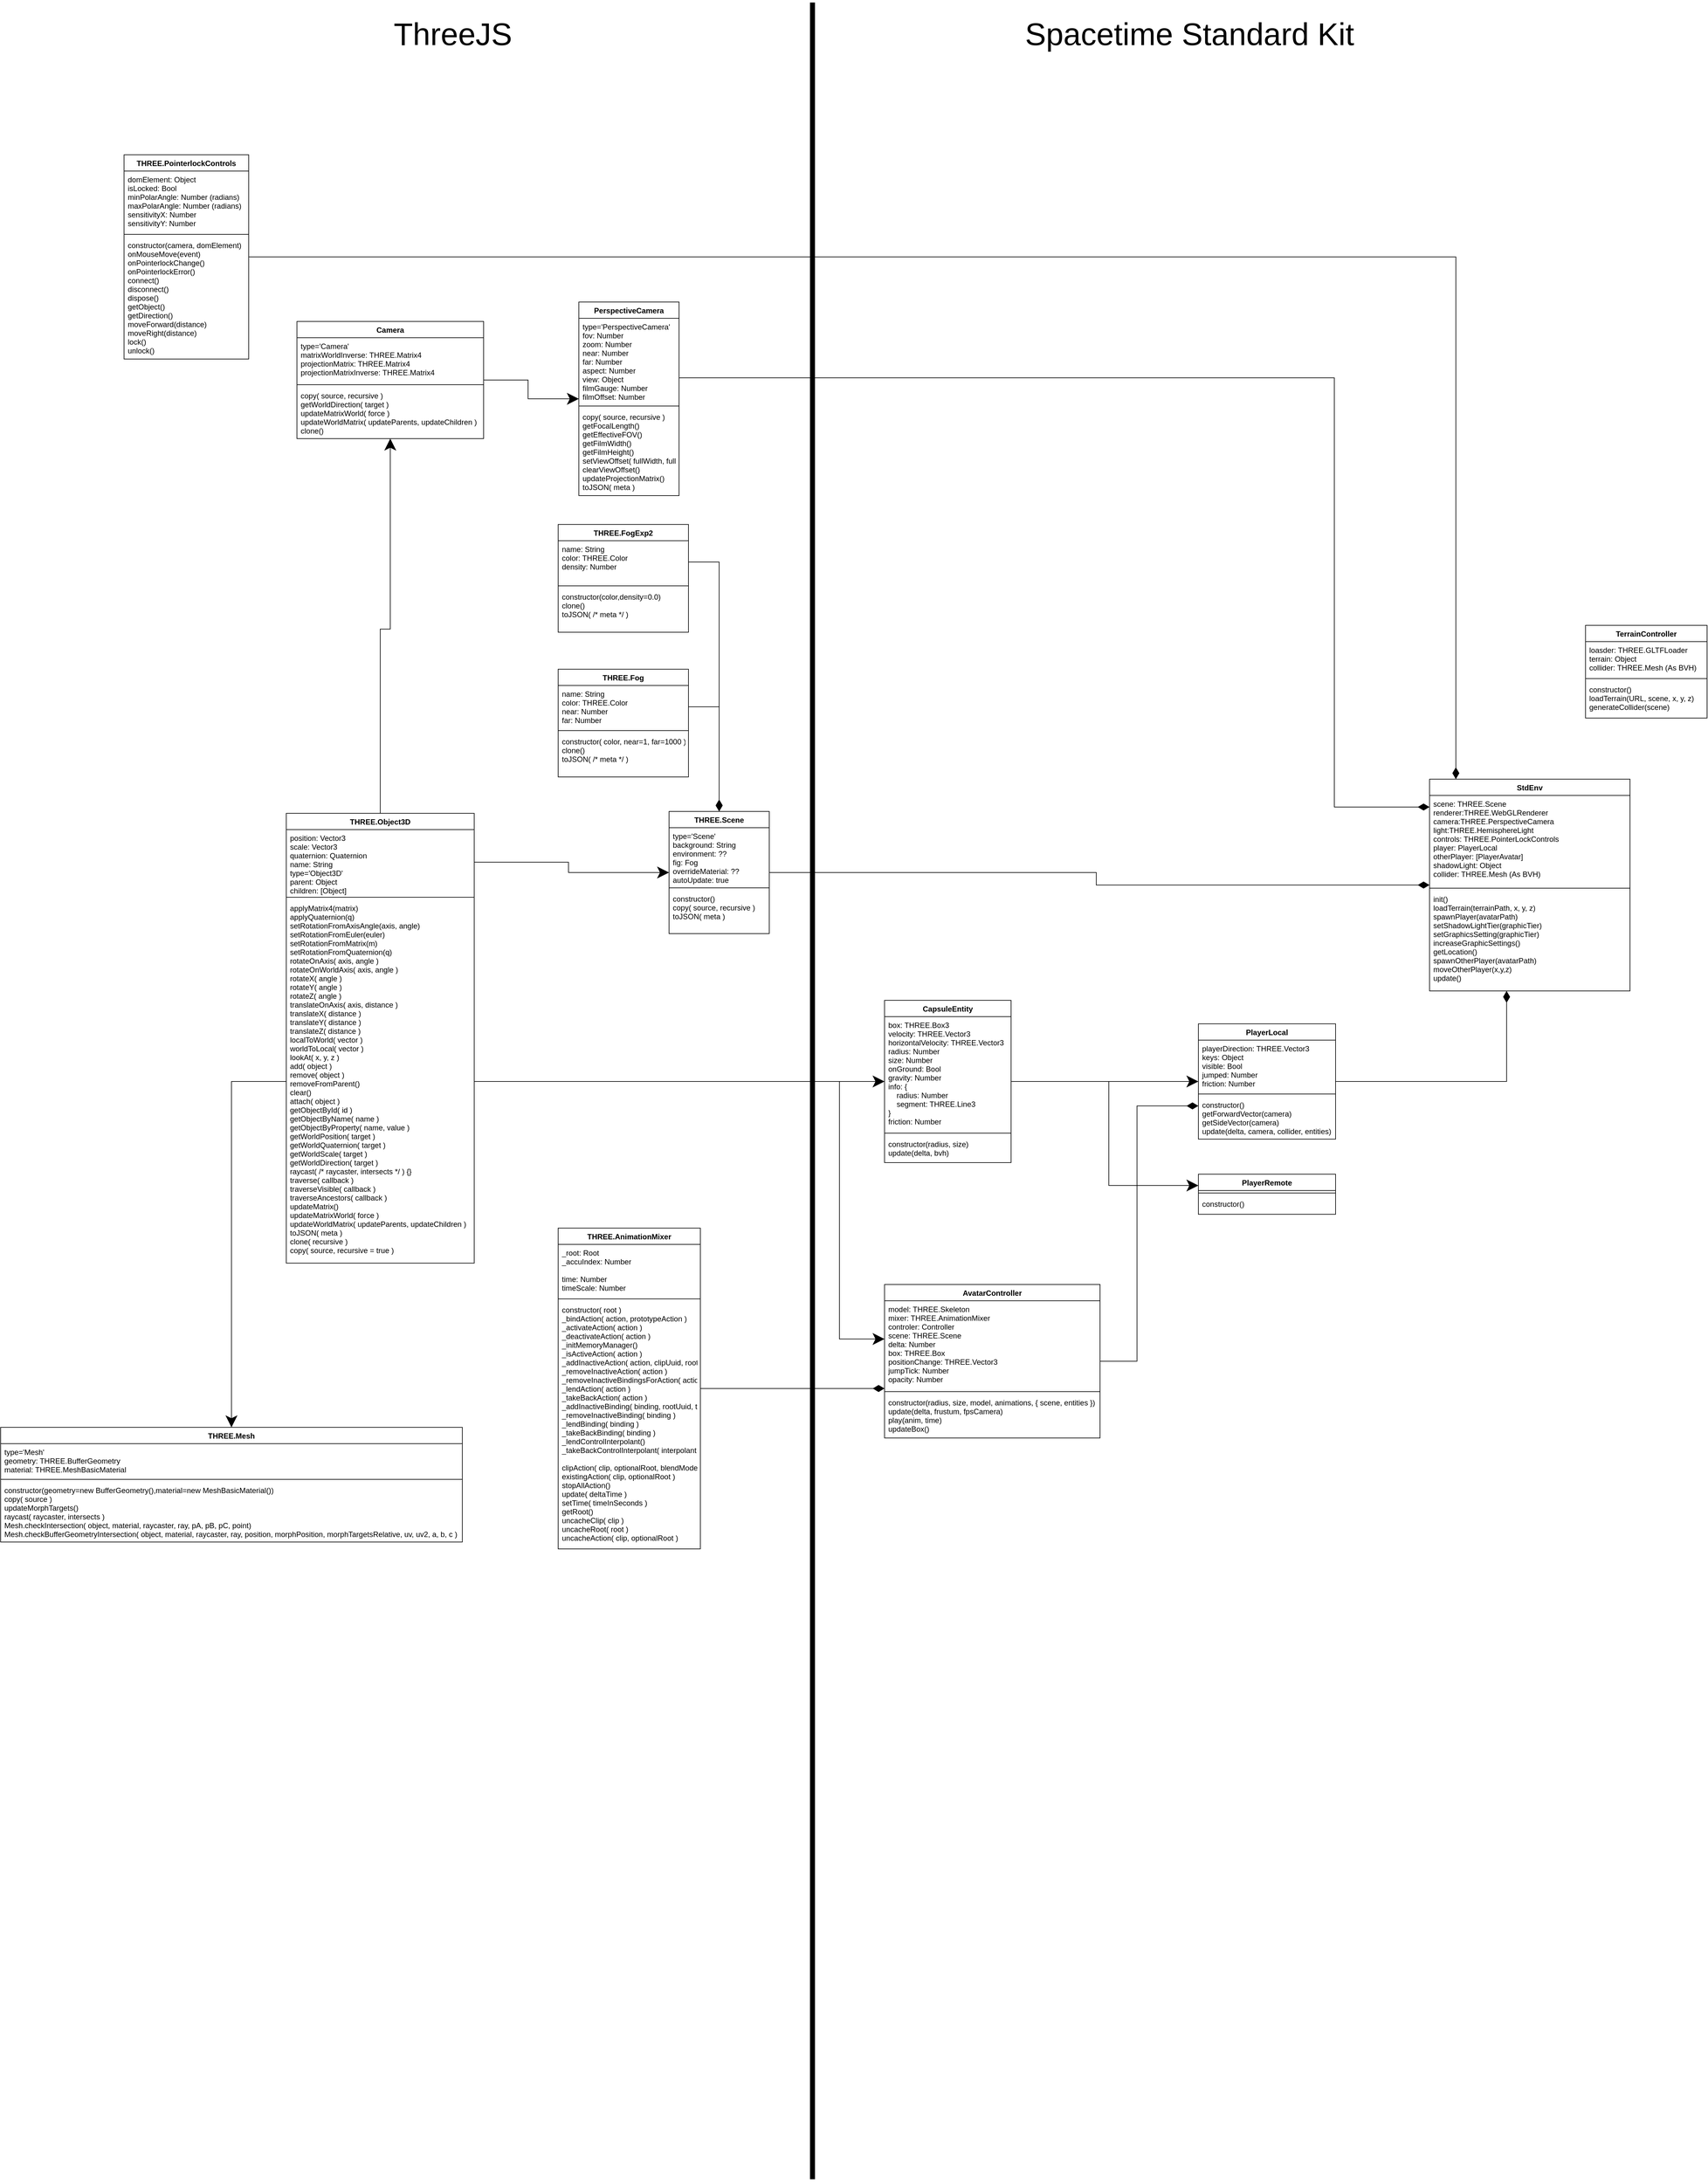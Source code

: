 <mxfile>
    <diagram id="bAAXgGwKLryCuVSAvFsi" name="Page-1">
        <mxGraphModel dx="1312" dy="2212" grid="0" gridSize="10" guides="1" tooltips="1" connect="1" arrows="1" fold="1" page="0" pageScale="1" pageWidth="850" pageHeight="1100" math="0" shadow="0">
            <root>
                <mxCell id="0"/>
                <mxCell id="1" parent="0"/>
                <mxCell id="7TFr1C6rGWP-Rq-zpPYZ-134" style="edgeStyle=orthogonalEdgeStyle;rounded=0;orthogonalLoop=1;jettySize=auto;html=1;endArrow=classic;endFill=1;endSize=16;strokeWidth=1;" parent="1" source="7TFr1C6rGWP-Rq-zpPYZ-3" target="7TFr1C6rGWP-Rq-zpPYZ-121" edge="1">
                    <mxGeometry relative="1" as="geometry"/>
                </mxCell>
                <mxCell id="7TFr1C6rGWP-Rq-zpPYZ-3" value="THREE.Object3D" style="swimlane;fontStyle=1;align=center;verticalAlign=top;childLayout=stackLayout;horizontal=1;startSize=26;horizontalStack=0;resizeParent=1;resizeParentMax=0;resizeLast=0;collapsible=1;marginBottom=0;" parent="1" vertex="1">
                    <mxGeometry x="10" y="10" width="300" height="718" as="geometry"/>
                </mxCell>
                <mxCell id="7TFr1C6rGWP-Rq-zpPYZ-4" value="position: Vector3&#10;scale: Vector3&#10;quaternion: Quaternion&#10;name: String&#10;type='Object3D'&#10;parent: Object&#10;children: [Object]" style="text;strokeColor=none;fillColor=none;align=left;verticalAlign=top;spacingLeft=4;spacingRight=4;overflow=hidden;rotatable=0;points=[[0,0.5],[1,0.5]];portConstraint=eastwest;" parent="7TFr1C6rGWP-Rq-zpPYZ-3" vertex="1">
                    <mxGeometry y="26" width="300" height="104" as="geometry"/>
                </mxCell>
                <mxCell id="7TFr1C6rGWP-Rq-zpPYZ-5" value="" style="line;strokeWidth=1;fillColor=none;align=left;verticalAlign=middle;spacingTop=-1;spacingLeft=3;spacingRight=3;rotatable=0;labelPosition=right;points=[];portConstraint=eastwest;" parent="7TFr1C6rGWP-Rq-zpPYZ-3" vertex="1">
                    <mxGeometry y="130" width="300" height="8" as="geometry"/>
                </mxCell>
                <mxCell id="7TFr1C6rGWP-Rq-zpPYZ-6" value="applyMatrix4(matrix)&#10;applyQuaternion(q)&#10;setRotationFromAxisAngle(axis, angle)&#10;setRotationFromEuler(euler)&#10;setRotationFromMatrix(m)&#10;setRotationFromQuaternion(q)&#10;rotateOnAxis( axis, angle )&#10;rotateOnWorldAxis( axis, angle )&#10;rotateX( angle )&#10;rotateY( angle )&#10;rotateZ( angle )&#10;translateOnAxis( axis, distance )&#10;translateX( distance )&#10;translateY( distance )&#10;translateZ( distance )&#10;localToWorld( vector )&#10;worldToLocal( vector )&#10;lookAt( x, y, z )&#10;add( object )&#10;remove( object )&#10;removeFromParent()&#10;clear()&#10;attach( object )&#10;getObjectById( id )&#10;getObjectByName( name )&#10;getObjectByProperty( name, value )&#10;getWorldPosition( target )&#10;getWorldQuaternion( target )&#10;getWorldScale( target )&#10;getWorldDirection( target )&#10;raycast( /* raycaster, intersects */ ) {}&#10;traverse( callback )&#10;traverseVisible( callback )&#10;traverseAncestors( callback )&#10;updateMatrix()&#10;updateMatrixWorld( force )&#10;updateWorldMatrix( updateParents, updateChildren )&#10;toJSON( meta )&#10;clone( recursive )&#10;copy( source, recursive = true )&#10;" style="text;strokeColor=none;fillColor=none;align=left;verticalAlign=top;spacingLeft=4;spacingRight=4;overflow=hidden;rotatable=0;points=[[0,0.5],[1,0.5]];portConstraint=eastwest;" parent="7TFr1C6rGWP-Rq-zpPYZ-3" vertex="1">
                    <mxGeometry y="138" width="300" height="580" as="geometry"/>
                </mxCell>
                <mxCell id="7TFr1C6rGWP-Rq-zpPYZ-13" style="edgeStyle=orthogonalEdgeStyle;rounded=0;orthogonalLoop=1;jettySize=auto;html=1;exitX=1;exitY=0.5;exitDx=0;exitDy=0;entryX=0;entryY=0.5;entryDx=0;entryDy=0;endSize=16;" parent="1" source="7TFr1C6rGWP-Rq-zpPYZ-4" target="7TFr1C6rGWP-Rq-zpPYZ-49" edge="1">
                    <mxGeometry relative="1" as="geometry">
                        <mxPoint x="500" y="89.0" as="targetPoint"/>
                    </mxGeometry>
                </mxCell>
                <mxCell id="7TFr1C6rGWP-Rq-zpPYZ-44" value="StdEnv" style="swimlane;fontStyle=1;align=center;verticalAlign=top;childLayout=stackLayout;horizontal=1;startSize=26;horizontalStack=0;resizeParent=1;resizeParentMax=0;resizeLast=0;collapsible=1;marginBottom=0;" parent="1" vertex="1">
                    <mxGeometry x="1835" y="-44.5" width="320" height="338" as="geometry"/>
                </mxCell>
                <mxCell id="7TFr1C6rGWP-Rq-zpPYZ-45" value="scene: THREE.Scene&#10;renderer:THREE.WebGLRenderer&#10;camera:THREE.PerspectiveCamera&#10;light:THREE.HemisphereLight&#10;controls: THREE.PointerLockControls&#10;player: PlayerLocal&#10;otherPlayer: [PlayerAvatar]&#10;shadowLight: Object&#10;collider: THREE.Mesh (As BVH)" style="text;strokeColor=none;fillColor=none;align=left;verticalAlign=top;spacingLeft=4;spacingRight=4;overflow=hidden;rotatable=0;points=[[0,0.5],[1,0.5]];portConstraint=eastwest;" parent="7TFr1C6rGWP-Rq-zpPYZ-44" vertex="1">
                    <mxGeometry y="26" width="320" height="144" as="geometry"/>
                </mxCell>
                <mxCell id="7TFr1C6rGWP-Rq-zpPYZ-46" value="" style="line;strokeWidth=1;fillColor=none;align=left;verticalAlign=middle;spacingTop=-1;spacingLeft=3;spacingRight=3;rotatable=0;labelPosition=right;points=[];portConstraint=eastwest;" parent="7TFr1C6rGWP-Rq-zpPYZ-44" vertex="1">
                    <mxGeometry y="170" width="320" height="8" as="geometry"/>
                </mxCell>
                <mxCell id="GosrUJCcwg7DmdABZyiW-18" value="init()&#10;loadTerrain(terrainPath, x, y, z)&#10;spawnPlayer(avatarPath)&#10;setShadowLightTier(graphicTier)&#10;setGraphicsSetting(graphicTier)&#10;increaseGraphicSettings()&#10;getLocation()&#10;spawnOtherPlayer(avatarPath)&#10;moveOtherPlayer(x,y,z)&#10;update()&#10;" style="text;strokeColor=none;fillColor=none;align=left;verticalAlign=top;spacingLeft=4;spacingRight=4;overflow=hidden;rotatable=0;points=[[0,0.5],[1,0.5]];portConstraint=eastwest;" parent="7TFr1C6rGWP-Rq-zpPYZ-44" vertex="1">
                    <mxGeometry y="178" width="320" height="160" as="geometry"/>
                </mxCell>
                <mxCell id="7TFr1C6rGWP-Rq-zpPYZ-48" value="" style="endArrow=none;html=1;rounded=0;strokeWidth=8;" parent="1" edge="1">
                    <mxGeometry width="50" height="50" relative="1" as="geometry">
                        <mxPoint x="850" y="2190" as="sourcePoint"/>
                        <mxPoint x="850" y="-1284" as="targetPoint"/>
                    </mxGeometry>
                </mxCell>
                <mxCell id="7TFr1C6rGWP-Rq-zpPYZ-71" style="edgeStyle=orthogonalEdgeStyle;rounded=0;orthogonalLoop=1;jettySize=auto;html=1;endArrow=diamondThin;endFill=1;endSize=16;strokeWidth=1;" parent="1" source="7TFr1C6rGWP-Rq-zpPYZ-49" target="7TFr1C6rGWP-Rq-zpPYZ-44" edge="1">
                    <mxGeometry relative="1" as="geometry"/>
                </mxCell>
                <mxCell id="7TFr1C6rGWP-Rq-zpPYZ-49" value="THREE.Scene" style="swimlane;fontStyle=1;align=center;verticalAlign=top;childLayout=stackLayout;horizontal=1;startSize=26;horizontalStack=0;resizeParent=1;resizeParentMax=0;resizeLast=0;collapsible=1;marginBottom=0;" parent="1" vertex="1">
                    <mxGeometry x="621" y="7" width="160" height="195" as="geometry">
                        <mxRectangle x="393" y="9.0" width="62" height="26" as="alternateBounds"/>
                    </mxGeometry>
                </mxCell>
                <mxCell id="7TFr1C6rGWP-Rq-zpPYZ-50" value="type='Scene'&#10;background: String&#10;environment: ??&#10;fig: Fog&#10;overrideMaterial: ??&#10;autoUpdate: true" style="text;strokeColor=none;fillColor=none;align=left;verticalAlign=top;spacingLeft=4;spacingRight=4;overflow=hidden;rotatable=0;points=[[0,0.5],[1,0.5]];portConstraint=eastwest;" parent="7TFr1C6rGWP-Rq-zpPYZ-49" vertex="1">
                    <mxGeometry y="26" width="160" height="92" as="geometry"/>
                </mxCell>
                <mxCell id="7TFr1C6rGWP-Rq-zpPYZ-51" value="" style="line;strokeWidth=1;fillColor=none;align=left;verticalAlign=middle;spacingTop=-1;spacingLeft=3;spacingRight=3;rotatable=0;labelPosition=right;points=[];portConstraint=eastwest;" parent="7TFr1C6rGWP-Rq-zpPYZ-49" vertex="1">
                    <mxGeometry y="118" width="160" height="8" as="geometry"/>
                </mxCell>
                <mxCell id="7TFr1C6rGWP-Rq-zpPYZ-52" value="constructor()&#10;copy( source, recursive )&#10;toJSON( meta )&#10;" style="text;strokeColor=none;fillColor=none;align=left;verticalAlign=top;spacingLeft=4;spacingRight=4;overflow=hidden;rotatable=0;points=[[0,0.5],[1,0.5]];portConstraint=eastwest;" parent="7TFr1C6rGWP-Rq-zpPYZ-49" vertex="1">
                    <mxGeometry y="126" width="160" height="69" as="geometry"/>
                </mxCell>
                <mxCell id="7TFr1C6rGWP-Rq-zpPYZ-54" value="THREE.Fog" style="swimlane;fontStyle=1;align=center;verticalAlign=top;childLayout=stackLayout;horizontal=1;startSize=26;horizontalStack=0;resizeParent=1;resizeParentMax=0;resizeLast=0;collapsible=1;marginBottom=0;" parent="1" vertex="1">
                    <mxGeometry x="444" y="-220" width="208" height="172" as="geometry"/>
                </mxCell>
                <mxCell id="7TFr1C6rGWP-Rq-zpPYZ-55" value="name: String&#10;color: THREE.Color&#10;near: Number&#10;far: Number" style="text;strokeColor=none;fillColor=none;align=left;verticalAlign=top;spacingLeft=4;spacingRight=4;overflow=hidden;rotatable=0;points=[[0,0.5],[1,0.5]];portConstraint=eastwest;" parent="7TFr1C6rGWP-Rq-zpPYZ-54" vertex="1">
                    <mxGeometry y="26" width="208" height="68" as="geometry"/>
                </mxCell>
                <mxCell id="7TFr1C6rGWP-Rq-zpPYZ-56" value="" style="line;strokeWidth=1;fillColor=none;align=left;verticalAlign=middle;spacingTop=-1;spacingLeft=3;spacingRight=3;rotatable=0;labelPosition=right;points=[];portConstraint=eastwest;" parent="7TFr1C6rGWP-Rq-zpPYZ-54" vertex="1">
                    <mxGeometry y="94" width="208" height="8" as="geometry"/>
                </mxCell>
                <mxCell id="7TFr1C6rGWP-Rq-zpPYZ-57" value="constructor( color, near=1, far=1000 )&#10;clone()&#10;toJSON( /* meta */ )" style="text;strokeColor=none;fillColor=none;align=left;verticalAlign=top;spacingLeft=4;spacingRight=4;overflow=hidden;rotatable=0;points=[[0,0.5],[1,0.5]];portConstraint=eastwest;" parent="7TFr1C6rGWP-Rq-zpPYZ-54" vertex="1">
                    <mxGeometry y="102" width="208" height="70" as="geometry"/>
                </mxCell>
                <mxCell id="7TFr1C6rGWP-Rq-zpPYZ-59" style="edgeStyle=orthogonalEdgeStyle;rounded=0;orthogonalLoop=1;jettySize=auto;html=1;exitX=1;exitY=0.5;exitDx=0;exitDy=0;entryX=0.5;entryY=0;entryDx=0;entryDy=0;strokeWidth=1;endArrow=diamondThin;endFill=1;endSize=16;" parent="1" source="7TFr1C6rGWP-Rq-zpPYZ-55" target="7TFr1C6rGWP-Rq-zpPYZ-49" edge="1">
                    <mxGeometry relative="1" as="geometry"/>
                </mxCell>
                <mxCell id="7TFr1C6rGWP-Rq-zpPYZ-60" value="THREE.FogExp2" style="swimlane;fontStyle=1;align=center;verticalAlign=top;childLayout=stackLayout;horizontal=1;startSize=26;horizontalStack=0;resizeParent=1;resizeParentMax=0;resizeLast=0;collapsible=1;marginBottom=0;" parent="1" vertex="1">
                    <mxGeometry x="444" y="-451" width="208" height="172" as="geometry"/>
                </mxCell>
                <mxCell id="7TFr1C6rGWP-Rq-zpPYZ-61" value="name: String&#10;color: THREE.Color&#10;density: Number" style="text;strokeColor=none;fillColor=none;align=left;verticalAlign=top;spacingLeft=4;spacingRight=4;overflow=hidden;rotatable=0;points=[[0,0.5],[1,0.5]];portConstraint=eastwest;" parent="7TFr1C6rGWP-Rq-zpPYZ-60" vertex="1">
                    <mxGeometry y="26" width="208" height="68" as="geometry"/>
                </mxCell>
                <mxCell id="7TFr1C6rGWP-Rq-zpPYZ-62" value="" style="line;strokeWidth=1;fillColor=none;align=left;verticalAlign=middle;spacingTop=-1;spacingLeft=3;spacingRight=3;rotatable=0;labelPosition=right;points=[];portConstraint=eastwest;" parent="7TFr1C6rGWP-Rq-zpPYZ-60" vertex="1">
                    <mxGeometry y="94" width="208" height="8" as="geometry"/>
                </mxCell>
                <mxCell id="7TFr1C6rGWP-Rq-zpPYZ-63" value="constructor(color,density=0.0)&#10;clone()&#10;toJSON( /* meta */ )" style="text;strokeColor=none;fillColor=none;align=left;verticalAlign=top;spacingLeft=4;spacingRight=4;overflow=hidden;rotatable=0;points=[[0,0.5],[1,0.5]];portConstraint=eastwest;" parent="7TFr1C6rGWP-Rq-zpPYZ-60" vertex="1">
                    <mxGeometry y="102" width="208" height="70" as="geometry"/>
                </mxCell>
                <mxCell id="7TFr1C6rGWP-Rq-zpPYZ-64" style="edgeStyle=orthogonalEdgeStyle;rounded=0;orthogonalLoop=1;jettySize=auto;html=1;exitX=1;exitY=0.5;exitDx=0;exitDy=0;entryX=0.5;entryY=0;entryDx=0;entryDy=0;endArrow=diamondThin;endFill=1;endSize=16;strokeWidth=1;" parent="1" source="7TFr1C6rGWP-Rq-zpPYZ-61" target="7TFr1C6rGWP-Rq-zpPYZ-49" edge="1">
                    <mxGeometry relative="1" as="geometry"/>
                </mxCell>
                <mxCell id="7TFr1C6rGWP-Rq-zpPYZ-65" value="THREE.Mesh" style="swimlane;fontStyle=1;align=center;verticalAlign=top;childLayout=stackLayout;horizontal=1;startSize=26;horizontalStack=0;resizeParent=1;resizeParentMax=0;resizeLast=0;collapsible=1;marginBottom=0;" parent="1" vertex="1">
                    <mxGeometry x="-446" y="990" width="737" height="183" as="geometry"/>
                </mxCell>
                <mxCell id="7TFr1C6rGWP-Rq-zpPYZ-66" value="type='Mesh'&#10;geometry: THREE.BufferGeometry&#10;material: THREE.MeshBasicMaterial" style="text;strokeColor=none;fillColor=none;align=left;verticalAlign=top;spacingLeft=4;spacingRight=4;overflow=hidden;rotatable=0;points=[[0,0.5],[1,0.5]];portConstraint=eastwest;" parent="7TFr1C6rGWP-Rq-zpPYZ-65" vertex="1">
                    <mxGeometry y="26" width="737" height="53" as="geometry"/>
                </mxCell>
                <mxCell id="7TFr1C6rGWP-Rq-zpPYZ-67" value="" style="line;strokeWidth=1;fillColor=none;align=left;verticalAlign=middle;spacingTop=-1;spacingLeft=3;spacingRight=3;rotatable=0;labelPosition=right;points=[];portConstraint=eastwest;" parent="7TFr1C6rGWP-Rq-zpPYZ-65" vertex="1">
                    <mxGeometry y="79" width="737" height="8" as="geometry"/>
                </mxCell>
                <mxCell id="7TFr1C6rGWP-Rq-zpPYZ-68" value="constructor(geometry=new BufferGeometry(),material=new MeshBasicMaterial())&#10;copy( source )&#10;updateMorphTargets()&#10;raycast( raycaster, intersects )&#10;Mesh.checkIntersection( object, material, raycaster, ray, pA, pB, pC, point)&#10;Mesh.checkBufferGeometryIntersection( object, material, raycaster, ray, position, morphPosition, morphTargetsRelative, uv, uv2, a, b, c )" style="text;strokeColor=none;fillColor=none;align=left;verticalAlign=top;spacingLeft=4;spacingRight=4;overflow=hidden;rotatable=0;points=[[0,0.5],[1,0.5]];portConstraint=eastwest;" parent="7TFr1C6rGWP-Rq-zpPYZ-65" vertex="1">
                    <mxGeometry y="87" width="737" height="96" as="geometry"/>
                </mxCell>
                <mxCell id="7TFr1C6rGWP-Rq-zpPYZ-69" style="edgeStyle=orthogonalEdgeStyle;rounded=0;orthogonalLoop=1;jettySize=auto;html=1;entryX=0.5;entryY=0;entryDx=0;entryDy=0;endArrow=classic;endFill=1;endSize=16;strokeWidth=1;" parent="1" source="7TFr1C6rGWP-Rq-zpPYZ-6" target="7TFr1C6rGWP-Rq-zpPYZ-65" edge="1">
                    <mxGeometry relative="1" as="geometry"/>
                </mxCell>
                <mxCell id="7TFr1C6rGWP-Rq-zpPYZ-82" style="edgeStyle=orthogonalEdgeStyle;rounded=0;orthogonalLoop=1;jettySize=auto;html=1;endArrow=classic;endFill=1;endSize=16;strokeWidth=1;" parent="1" source="7TFr1C6rGWP-Rq-zpPYZ-6" target="7TFr1C6rGWP-Rq-zpPYZ-83" edge="1">
                    <mxGeometry relative="1" as="geometry">
                        <mxPoint x="1830.0" y="534.0" as="targetPoint"/>
                    </mxGeometry>
                </mxCell>
                <mxCell id="7TFr1C6rGWP-Rq-zpPYZ-83" value="CapsuleEntity" style="swimlane;fontStyle=1;align=center;verticalAlign=top;childLayout=stackLayout;horizontal=1;startSize=26;horizontalStack=0;resizeParent=1;resizeParentMax=0;resizeLast=0;collapsible=1;marginBottom=0;" parent="1" vertex="1">
                    <mxGeometry x="965" y="308.5" width="202" height="259" as="geometry"/>
                </mxCell>
                <mxCell id="7TFr1C6rGWP-Rq-zpPYZ-84" value="box: THREE.Box3&#10;velocity: THREE.Vector3&#10;horizontalVelocity: THREE.Vector3&#10;radius: Number&#10;size: Number&#10;onGround: Bool&#10;gravity: Number&#10;info: {&#10;    radius: Number&#10;    segment: THREE.Line3&#10;}&#10;friction: Number" style="text;strokeColor=none;fillColor=none;align=left;verticalAlign=top;spacingLeft=4;spacingRight=4;overflow=hidden;rotatable=0;points=[[0,0.5],[1,0.5]];portConstraint=eastwest;" parent="7TFr1C6rGWP-Rq-zpPYZ-83" vertex="1">
                    <mxGeometry y="26" width="202" height="182" as="geometry"/>
                </mxCell>
                <mxCell id="7TFr1C6rGWP-Rq-zpPYZ-85" value="" style="line;strokeWidth=1;fillColor=none;align=left;verticalAlign=middle;spacingTop=-1;spacingLeft=3;spacingRight=3;rotatable=0;labelPosition=right;points=[];portConstraint=eastwest;" parent="7TFr1C6rGWP-Rq-zpPYZ-83" vertex="1">
                    <mxGeometry y="208" width="202" height="8" as="geometry"/>
                </mxCell>
                <mxCell id="7TFr1C6rGWP-Rq-zpPYZ-86" value="constructor(radius, size)&#10;update(delta, bvh)" style="text;strokeColor=none;fillColor=none;align=left;verticalAlign=top;spacingLeft=4;spacingRight=4;overflow=hidden;rotatable=0;points=[[0,0.5],[1,0.5]];portConstraint=eastwest;" parent="7TFr1C6rGWP-Rq-zpPYZ-83" vertex="1">
                    <mxGeometry y="216" width="202" height="43" as="geometry"/>
                </mxCell>
                <mxCell id="7TFr1C6rGWP-Rq-zpPYZ-88" value="PlayerLocal" style="swimlane;fontStyle=1;align=center;verticalAlign=top;childLayout=stackLayout;horizontal=1;startSize=26;horizontalStack=0;resizeParent=1;resizeParentMax=0;resizeLast=0;collapsible=1;marginBottom=0;" parent="1" vertex="1">
                    <mxGeometry x="1466" y="346" width="219" height="184" as="geometry"/>
                </mxCell>
                <mxCell id="7TFr1C6rGWP-Rq-zpPYZ-89" value="playerDirection: THREE.Vector3&#10;keys: Object&#10;visible: Bool&#10;jumped: Number&#10;friction: Number" style="text;strokeColor=none;fillColor=none;align=left;verticalAlign=top;spacingLeft=4;spacingRight=4;overflow=hidden;rotatable=0;points=[[0,0.5],[1,0.5]];portConstraint=eastwest;" parent="7TFr1C6rGWP-Rq-zpPYZ-88" vertex="1">
                    <mxGeometry y="26" width="219" height="82" as="geometry"/>
                </mxCell>
                <mxCell id="7TFr1C6rGWP-Rq-zpPYZ-90" value="" style="line;strokeWidth=1;fillColor=none;align=left;verticalAlign=middle;spacingTop=-1;spacingLeft=3;spacingRight=3;rotatable=0;labelPosition=right;points=[];portConstraint=eastwest;" parent="7TFr1C6rGWP-Rq-zpPYZ-88" vertex="1">
                    <mxGeometry y="108" width="219" height="8" as="geometry"/>
                </mxCell>
                <mxCell id="7TFr1C6rGWP-Rq-zpPYZ-91" value="constructor()&#10;getForwardVector(camera)&#10;getSideVector(camera)&#10; update(delta, camera, collider, entities)" style="text;strokeColor=none;fillColor=none;align=left;verticalAlign=top;spacingLeft=4;spacingRight=4;overflow=hidden;rotatable=0;points=[[0,0.5],[1,0.5]];portConstraint=eastwest;" parent="7TFr1C6rGWP-Rq-zpPYZ-88" vertex="1">
                    <mxGeometry y="116" width="219" height="68" as="geometry"/>
                </mxCell>
                <mxCell id="7TFr1C6rGWP-Rq-zpPYZ-120" style="edgeStyle=orthogonalEdgeStyle;rounded=0;orthogonalLoop=1;jettySize=auto;html=1;endArrow=diamondThin;endFill=1;endSize=16;strokeWidth=1;" parent="1" source="7TFr1C6rGWP-Rq-zpPYZ-88" target="7TFr1C6rGWP-Rq-zpPYZ-44" edge="1">
                    <mxGeometry relative="1" as="geometry">
                        <Array as="points">
                            <mxPoint x="1958" y="438"/>
                        </Array>
                        <mxPoint x="2061.5" y="1334.0" as="sourcePoint"/>
                    </mxGeometry>
                </mxCell>
                <mxCell id="7TFr1C6rGWP-Rq-zpPYZ-103" value="AvatarController" style="swimlane;fontStyle=1;align=center;verticalAlign=top;childLayout=stackLayout;horizontal=1;startSize=26;horizontalStack=0;resizeParent=1;resizeParentMax=0;resizeLast=0;collapsible=1;marginBottom=0;" parent="1" vertex="1">
                    <mxGeometry x="965" y="762" width="344" height="245" as="geometry"/>
                </mxCell>
                <mxCell id="7TFr1C6rGWP-Rq-zpPYZ-104" value="model: THREE.Skeleton&#10;mixer: THREE.AnimationMixer&#10;controler: Controller&#10;scene: THREE.Scene&#10;delta: Number&#10;box: THREE.Box&#10;positionChange: THREE.Vector3&#10;jumpTick: Number&#10;opacity: Number" style="text;strokeColor=none;fillColor=none;align=left;verticalAlign=top;spacingLeft=4;spacingRight=4;overflow=hidden;rotatable=0;points=[[0,0.5],[1,0.5]];portConstraint=eastwest;" parent="7TFr1C6rGWP-Rq-zpPYZ-103" vertex="1">
                    <mxGeometry y="26" width="344" height="141" as="geometry"/>
                </mxCell>
                <mxCell id="7TFr1C6rGWP-Rq-zpPYZ-105" value="" style="line;strokeWidth=1;fillColor=none;align=left;verticalAlign=middle;spacingTop=-1;spacingLeft=3;spacingRight=3;rotatable=0;labelPosition=right;points=[];portConstraint=eastwest;" parent="7TFr1C6rGWP-Rq-zpPYZ-103" vertex="1">
                    <mxGeometry y="167" width="344" height="8" as="geometry"/>
                </mxCell>
                <mxCell id="7TFr1C6rGWP-Rq-zpPYZ-106" value="constructor(radius, size, model, animations, {        scene,        entities    })&#10;update(delta, frustum, fpsCamera)&#10;play(anim, time)&#10;updateBox()" style="text;strokeColor=none;fillColor=none;align=left;verticalAlign=top;spacingLeft=4;spacingRight=4;overflow=hidden;rotatable=0;points=[[0,0.5],[1,0.5]];portConstraint=eastwest;" parent="7TFr1C6rGWP-Rq-zpPYZ-103" vertex="1">
                    <mxGeometry y="175" width="344" height="70" as="geometry"/>
                </mxCell>
                <mxCell id="7TFr1C6rGWP-Rq-zpPYZ-115" style="edgeStyle=orthogonalEdgeStyle;rounded=0;orthogonalLoop=1;jettySize=auto;html=1;endArrow=classic;endFill=1;endSize=16;strokeWidth=1;" parent="1" source="7TFr1C6rGWP-Rq-zpPYZ-6" target="7TFr1C6rGWP-Rq-zpPYZ-103" edge="1">
                    <mxGeometry relative="1" as="geometry">
                        <Array as="points">
                            <mxPoint x="893" y="438"/>
                            <mxPoint x="893" y="849"/>
                        </Array>
                    </mxGeometry>
                </mxCell>
                <mxCell id="7TFr1C6rGWP-Rq-zpPYZ-131" style="edgeStyle=orthogonalEdgeStyle;rounded=0;orthogonalLoop=1;jettySize=auto;html=1;endArrow=classic;endFill=1;endSize=16;strokeWidth=1;" parent="1" source="7TFr1C6rGWP-Rq-zpPYZ-121" target="7TFr1C6rGWP-Rq-zpPYZ-126" edge="1">
                    <mxGeometry relative="1" as="geometry"/>
                </mxCell>
                <mxCell id="7TFr1C6rGWP-Rq-zpPYZ-121" value="Camera" style="swimlane;fontStyle=1;align=center;verticalAlign=top;childLayout=stackLayout;horizontal=1;startSize=26;horizontalStack=0;resizeParent=1;resizeParentMax=0;resizeLast=0;collapsible=1;marginBottom=0;" parent="1" vertex="1">
                    <mxGeometry x="27" y="-775" width="298" height="187" as="geometry"/>
                </mxCell>
                <mxCell id="7TFr1C6rGWP-Rq-zpPYZ-122" value="type='Camera'&#10;matrixWorldInverse: THREE.Matrix4&#10;projectionMatrix: THREE.Matrix4&#10;projectionMatrixInverse: THREE.Matrix4" style="text;strokeColor=none;fillColor=none;align=left;verticalAlign=top;spacingLeft=4;spacingRight=4;overflow=hidden;rotatable=0;points=[[0,0.5],[1,0.5]];portConstraint=eastwest;" parent="7TFr1C6rGWP-Rq-zpPYZ-121" vertex="1">
                    <mxGeometry y="26" width="298" height="71" as="geometry"/>
                </mxCell>
                <mxCell id="7TFr1C6rGWP-Rq-zpPYZ-123" value="" style="line;strokeWidth=1;fillColor=none;align=left;verticalAlign=middle;spacingTop=-1;spacingLeft=3;spacingRight=3;rotatable=0;labelPosition=right;points=[];portConstraint=eastwest;" parent="7TFr1C6rGWP-Rq-zpPYZ-121" vertex="1">
                    <mxGeometry y="97" width="298" height="8" as="geometry"/>
                </mxCell>
                <mxCell id="7TFr1C6rGWP-Rq-zpPYZ-124" value="copy( source, recursive )&#10;getWorldDirection( target )&#10;updateMatrixWorld( force )&#10;updateWorldMatrix( updateParents, updateChildren )&#10;clone()&#10;&#10;" style="text;strokeColor=none;fillColor=none;align=left;verticalAlign=top;spacingLeft=4;spacingRight=4;overflow=hidden;rotatable=0;points=[[0,0.5],[1,0.5]];portConstraint=eastwest;" parent="7TFr1C6rGWP-Rq-zpPYZ-121" vertex="1">
                    <mxGeometry y="105" width="298" height="82" as="geometry"/>
                </mxCell>
                <mxCell id="7TFr1C6rGWP-Rq-zpPYZ-126" value="PerspectiveCamera" style="swimlane;fontStyle=1;align=center;verticalAlign=top;childLayout=stackLayout;horizontal=1;startSize=26;horizontalStack=0;resizeParent=1;resizeParentMax=0;resizeLast=0;collapsible=1;marginBottom=0;" parent="1" vertex="1">
                    <mxGeometry x="477" y="-806" width="160" height="309" as="geometry"/>
                </mxCell>
                <mxCell id="7TFr1C6rGWP-Rq-zpPYZ-127" value="type='PerspectiveCamera'&#10;fov: Number&#10;zoom: Number&#10;near: Number&#10;far: Number&#10;aspect: Number&#10;view: Object&#10;filmGauge: Number&#10;filmOffset: Number" style="text;strokeColor=none;fillColor=none;align=left;verticalAlign=top;spacingLeft=4;spacingRight=4;overflow=hidden;rotatable=0;points=[[0,0.5],[1,0.5]];portConstraint=eastwest;" parent="7TFr1C6rGWP-Rq-zpPYZ-126" vertex="1">
                    <mxGeometry y="26" width="160" height="136" as="geometry"/>
                </mxCell>
                <mxCell id="7TFr1C6rGWP-Rq-zpPYZ-128" value="" style="line;strokeWidth=1;fillColor=none;align=left;verticalAlign=middle;spacingTop=-1;spacingLeft=3;spacingRight=3;rotatable=0;labelPosition=right;points=[];portConstraint=eastwest;" parent="7TFr1C6rGWP-Rq-zpPYZ-126" vertex="1">
                    <mxGeometry y="162" width="160" height="8" as="geometry"/>
                </mxCell>
                <mxCell id="7TFr1C6rGWP-Rq-zpPYZ-129" value="copy( source, recursive )&#10;getFocalLength()&#10;getEffectiveFOV()&#10;getFilmWidth()&#10;getFilmHeight()&#10;setViewOffset( fullWidth, fullHeight, x, y, width, height )&#10;clearViewOffset()&#10;updateProjectionMatrix()&#10;toJSON( meta )" style="text;strokeColor=none;fillColor=none;align=left;verticalAlign=top;spacingLeft=4;spacingRight=4;overflow=hidden;rotatable=0;points=[[0,0.5],[1,0.5]];portConstraint=eastwest;" parent="7TFr1C6rGWP-Rq-zpPYZ-126" vertex="1">
                    <mxGeometry y="170" width="160" height="139" as="geometry"/>
                </mxCell>
                <mxCell id="7TFr1C6rGWP-Rq-zpPYZ-132" style="edgeStyle=orthogonalEdgeStyle;rounded=0;orthogonalLoop=1;jettySize=auto;html=1;endArrow=diamondThin;endFill=1;endSize=16;strokeWidth=1;" parent="1" source="7TFr1C6rGWP-Rq-zpPYZ-127" target="7TFr1C6rGWP-Rq-zpPYZ-44" edge="1">
                    <mxGeometry relative="1" as="geometry">
                        <mxPoint x="1904" y="-50" as="targetPoint"/>
                        <Array as="points">
                            <mxPoint x="1683" y="-685"/>
                            <mxPoint x="1683"/>
                        </Array>
                    </mxGeometry>
                </mxCell>
                <mxCell id="7TFr1C6rGWP-Rq-zpPYZ-136" value="&lt;font style=&quot;font-size: 50px&quot;&gt;ThreeJS&lt;/font&gt;" style="text;html=1;strokeColor=none;fillColor=none;align=center;verticalAlign=middle;whiteSpace=wrap;rounded=0;" parent="1" vertex="1">
                    <mxGeometry x="60" y="-1288" width="432" height="108" as="geometry"/>
                </mxCell>
                <mxCell id="7TFr1C6rGWP-Rq-zpPYZ-137" value="&lt;font style=&quot;font-size: 50px&quot;&gt;Spacetime Standard Kit&lt;/font&gt;" style="text;html=1;strokeColor=none;fillColor=none;align=center;verticalAlign=middle;whiteSpace=wrap;rounded=0;" parent="1" vertex="1">
                    <mxGeometry x="1167" y="-1288" width="570" height="108" as="geometry"/>
                </mxCell>
                <mxCell id="GosrUJCcwg7DmdABZyiW-1" value="THREE.AnimationMixer" style="swimlane;fontStyle=1;align=center;verticalAlign=top;childLayout=stackLayout;horizontal=1;startSize=26;horizontalStack=0;resizeParent=1;resizeParentMax=0;resizeLast=0;collapsible=1;marginBottom=0;" parent="1" vertex="1">
                    <mxGeometry x="444" y="672" width="227" height="512" as="geometry"/>
                </mxCell>
                <mxCell id="GosrUJCcwg7DmdABZyiW-2" value="_root: Root&#10;_accuIndex: Number&#10;&#10;time: Number&#10;timeScale: Number&#10;" style="text;strokeColor=none;fillColor=none;align=left;verticalAlign=top;spacingLeft=4;spacingRight=4;overflow=hidden;rotatable=0;points=[[0,0.5],[1,0.5]];portConstraint=eastwest;" parent="GosrUJCcwg7DmdABZyiW-1" vertex="1">
                    <mxGeometry y="26" width="227" height="83" as="geometry"/>
                </mxCell>
                <mxCell id="GosrUJCcwg7DmdABZyiW-3" value="" style="line;strokeWidth=1;fillColor=none;align=left;verticalAlign=middle;spacingTop=-1;spacingLeft=3;spacingRight=3;rotatable=0;labelPosition=right;points=[];portConstraint=eastwest;" parent="GosrUJCcwg7DmdABZyiW-1" vertex="1">
                    <mxGeometry y="109" width="227" height="8" as="geometry"/>
                </mxCell>
                <mxCell id="GosrUJCcwg7DmdABZyiW-4" value="constructor( root )&#10;_bindAction( action, prototypeAction )&#10;_activateAction( action )&#10;_deactivateAction( action )&#10;_initMemoryManager()&#10;_isActiveAction( action )&#10;_addInactiveAction( action, clipUuid, rootUuid )&#10;_removeInactiveAction( action )&#10;_removeInactiveBindingsForAction( action )&#10;_lendAction( action )&#10;_takeBackAction( action )&#10;_addInactiveBinding( binding, rootUuid, trackName )&#10;_removeInactiveBinding( binding )&#10;_lendBinding( binding )&#10;_takeBackBinding( binding )&#10;_lendControlInterpolant()&#10;_takeBackControlInterpolant( interpolant )&#10;&#10;clipAction( clip, optionalRoot, blendMode )&#10;existingAction( clip, optionalRoot )&#10;stopAllAction()&#10;update( deltaTime )&#10;setTime( timeInSeconds )&#10;getRoot()&#10;uncacheClip( clip )&#10;uncacheRoot( root )&#10;uncacheAction( clip, optionalRoot )" style="text;strokeColor=none;fillColor=none;align=left;verticalAlign=top;spacingLeft=4;spacingRight=4;overflow=hidden;rotatable=0;points=[[0,0.5],[1,0.5]];portConstraint=eastwest;" parent="GosrUJCcwg7DmdABZyiW-1" vertex="1">
                    <mxGeometry y="117" width="227" height="395" as="geometry"/>
                </mxCell>
                <mxCell id="GosrUJCcwg7DmdABZyiW-6" style="edgeStyle=orthogonalEdgeStyle;rounded=0;orthogonalLoop=1;jettySize=auto;html=1;endSize=16;endArrow=diamondThin;endFill=1;" parent="1" source="GosrUJCcwg7DmdABZyiW-1" target="7TFr1C6rGWP-Rq-zpPYZ-103" edge="1">
                    <mxGeometry relative="1" as="geometry">
                        <mxPoint x="766" y="797" as="sourcePoint"/>
                        <mxPoint x="891" y="659.6" as="targetPoint"/>
                        <Array as="points">
                            <mxPoint x="527" y="964"/>
                        </Array>
                    </mxGeometry>
                </mxCell>
                <mxCell id="GosrUJCcwg7DmdABZyiW-17" style="edgeStyle=orthogonalEdgeStyle;rounded=0;orthogonalLoop=1;jettySize=auto;html=1;endArrow=diamondThin;endFill=1;endSize=16;" parent="1" source="GosrUJCcwg7DmdABZyiW-13" target="7TFr1C6rGWP-Rq-zpPYZ-44" edge="1">
                    <mxGeometry relative="1" as="geometry">
                        <mxPoint x="1843.199" y="-148.0" as="targetPoint"/>
                        <Array as="points">
                            <mxPoint x="1877" y="-878"/>
                        </Array>
                    </mxGeometry>
                </mxCell>
                <mxCell id="GosrUJCcwg7DmdABZyiW-13" value="THREE.PointerlockControls" style="swimlane;fontStyle=1;align=center;verticalAlign=top;childLayout=stackLayout;horizontal=1;startSize=26;horizontalStack=0;resizeParent=1;resizeParentMax=0;resizeLast=0;collapsible=1;marginBottom=0;" parent="1" vertex="1">
                    <mxGeometry x="-249" y="-1041" width="199" height="326" as="geometry"/>
                </mxCell>
                <mxCell id="GosrUJCcwg7DmdABZyiW-14" value="domElement: Object&#10;isLocked: Bool&#10;minPolarAngle: Number (radians)&#10;maxPolarAngle: Number (radians)&#10;sensitivityX: Number&#10;sensitivityY: Number&#10;&#10;" style="text;strokeColor=none;fillColor=none;align=left;verticalAlign=top;spacingLeft=4;spacingRight=4;overflow=hidden;rotatable=0;points=[[0,0.5],[1,0.5]];portConstraint=eastwest;" parent="GosrUJCcwg7DmdABZyiW-13" vertex="1">
                    <mxGeometry y="26" width="199" height="97" as="geometry"/>
                </mxCell>
                <mxCell id="GosrUJCcwg7DmdABZyiW-15" value="" style="line;strokeWidth=1;fillColor=none;align=left;verticalAlign=middle;spacingTop=-1;spacingLeft=3;spacingRight=3;rotatable=0;labelPosition=right;points=[];portConstraint=eastwest;" parent="GosrUJCcwg7DmdABZyiW-13" vertex="1">
                    <mxGeometry y="123" width="199" height="8" as="geometry"/>
                </mxCell>
                <mxCell id="GosrUJCcwg7DmdABZyiW-16" value="constructor(camera, domElement)&#10;onMouseMove(event)&#10;onPointerlockChange()&#10;onPointerlockError()&#10;connect()&#10;disconnect()&#10;dispose()&#10;getObject()&#10;getDirection()&#10;moveForward(distance)&#10;moveRight(distance)&#10;lock()&#10;unlock()" style="text;strokeColor=none;fillColor=none;align=left;verticalAlign=top;spacingLeft=4;spacingRight=4;overflow=hidden;rotatable=0;points=[[0,0.5],[1,0.5]];portConstraint=eastwest;" parent="GosrUJCcwg7DmdABZyiW-13" vertex="1">
                    <mxGeometry y="131" width="199" height="195" as="geometry"/>
                </mxCell>
                <mxCell id="3" value="PlayerRemote" style="swimlane;fontStyle=1;align=center;verticalAlign=top;childLayout=stackLayout;horizontal=1;startSize=26;horizontalStack=0;resizeParent=1;resizeParentMax=0;resizeLast=0;collapsible=1;marginBottom=0;" parent="1" vertex="1">
                    <mxGeometry x="1466" y="586" width="219" height="64" as="geometry"/>
                </mxCell>
                <mxCell id="5" value="" style="line;strokeWidth=1;fillColor=none;align=left;verticalAlign=middle;spacingTop=-1;spacingLeft=3;spacingRight=3;rotatable=0;labelPosition=right;points=[];portConstraint=eastwest;" parent="3" vertex="1">
                    <mxGeometry y="26" width="219" height="8" as="geometry"/>
                </mxCell>
                <mxCell id="6" value="constructor()" style="text;strokeColor=none;fillColor=none;align=left;verticalAlign=top;spacingLeft=4;spacingRight=4;overflow=hidden;rotatable=0;points=[[0,0.5],[1,0.5]];portConstraint=eastwest;" parent="3" vertex="1">
                    <mxGeometry y="34" width="219" height="30" as="geometry"/>
                </mxCell>
                <mxCell id="7" value="" style="edgeStyle=orthogonalEdgeStyle;rounded=0;orthogonalLoop=1;jettySize=auto;html=1;endArrow=classic;endFill=1;endSize=16;strokeWidth=1;" parent="1" source="7TFr1C6rGWP-Rq-zpPYZ-83" target="3" edge="1">
                    <mxGeometry relative="1" as="geometry">
                        <mxPoint x="1177" y="448" as="sourcePoint"/>
                        <mxPoint x="1476" y="448" as="targetPoint"/>
                        <Array as="points">
                            <mxPoint x="1323" y="438"/>
                            <mxPoint x="1323" y="604"/>
                        </Array>
                    </mxGeometry>
                </mxCell>
                <mxCell id="10" value="" style="edgeStyle=orthogonalEdgeStyle;rounded=0;orthogonalLoop=1;jettySize=auto;html=1;endArrow=classic;endFill=1;endSize=16;strokeWidth=1;" parent="1" source="7TFr1C6rGWP-Rq-zpPYZ-83" target="7TFr1C6rGWP-Rq-zpPYZ-88" edge="1">
                    <mxGeometry relative="1" as="geometry">
                        <mxPoint x="1177" y="448" as="sourcePoint"/>
                        <mxPoint x="1476" y="636.966" as="targetPoint"/>
                        <Array as="points">
                            <mxPoint x="1252" y="438"/>
                            <mxPoint x="1252" y="438"/>
                        </Array>
                    </mxGeometry>
                </mxCell>
                <mxCell id="13" value="" style="edgeStyle=orthogonalEdgeStyle;rounded=0;orthogonalLoop=1;jettySize=auto;html=1;endArrow=diamondThin;endFill=1;endSize=16;strokeWidth=1;" parent="1" source="7TFr1C6rGWP-Rq-zpPYZ-103" target="7TFr1C6rGWP-Rq-zpPYZ-88" edge="1">
                    <mxGeometry relative="1" as="geometry">
                        <mxPoint x="1177.0" y="448.059" as="sourcePoint"/>
                        <mxPoint x="1476" y="637" as="targetPoint"/>
                        <Array as="points">
                            <mxPoint x="1368" y="885"/>
                            <mxPoint x="1368" y="477"/>
                        </Array>
                    </mxGeometry>
                </mxCell>
                <mxCell id="14" value="TerrainController" style="swimlane;fontStyle=1;align=center;verticalAlign=top;childLayout=stackLayout;horizontal=1;startSize=26;horizontalStack=0;resizeParent=1;resizeParentMax=0;resizeLast=0;collapsible=1;marginBottom=0;" vertex="1" parent="1">
                    <mxGeometry x="2084" y="-290" width="194" height="148" as="geometry"/>
                </mxCell>
                <mxCell id="15" value="loasder: THREE.GLTFLoader&#10;terrain: Object&#10;collider: THREE.Mesh (As BVH)" style="text;strokeColor=none;fillColor=none;align=left;verticalAlign=top;spacingLeft=4;spacingRight=4;overflow=hidden;rotatable=0;points=[[0,0.5],[1,0.5]];portConstraint=eastwest;" vertex="1" parent="14">
                    <mxGeometry y="26" width="194" height="55" as="geometry"/>
                </mxCell>
                <mxCell id="16" value="" style="line;strokeWidth=1;fillColor=none;align=left;verticalAlign=middle;spacingTop=-1;spacingLeft=3;spacingRight=3;rotatable=0;labelPosition=right;points=[];portConstraint=eastwest;" vertex="1" parent="14">
                    <mxGeometry y="81" width="194" height="8" as="geometry"/>
                </mxCell>
                <mxCell id="17" value="constructor()&#10;loadTerrain(URL, scene, x, y, z)&#10;generateCollider(scene)" style="text;strokeColor=none;fillColor=none;align=left;verticalAlign=top;spacingLeft=4;spacingRight=4;overflow=hidden;rotatable=0;points=[[0,0.5],[1,0.5]];portConstraint=eastwest;" vertex="1" parent="14">
                    <mxGeometry y="89" width="194" height="59" as="geometry"/>
                </mxCell>
            </root>
        </mxGraphModel>
    </diagram>
</mxfile>